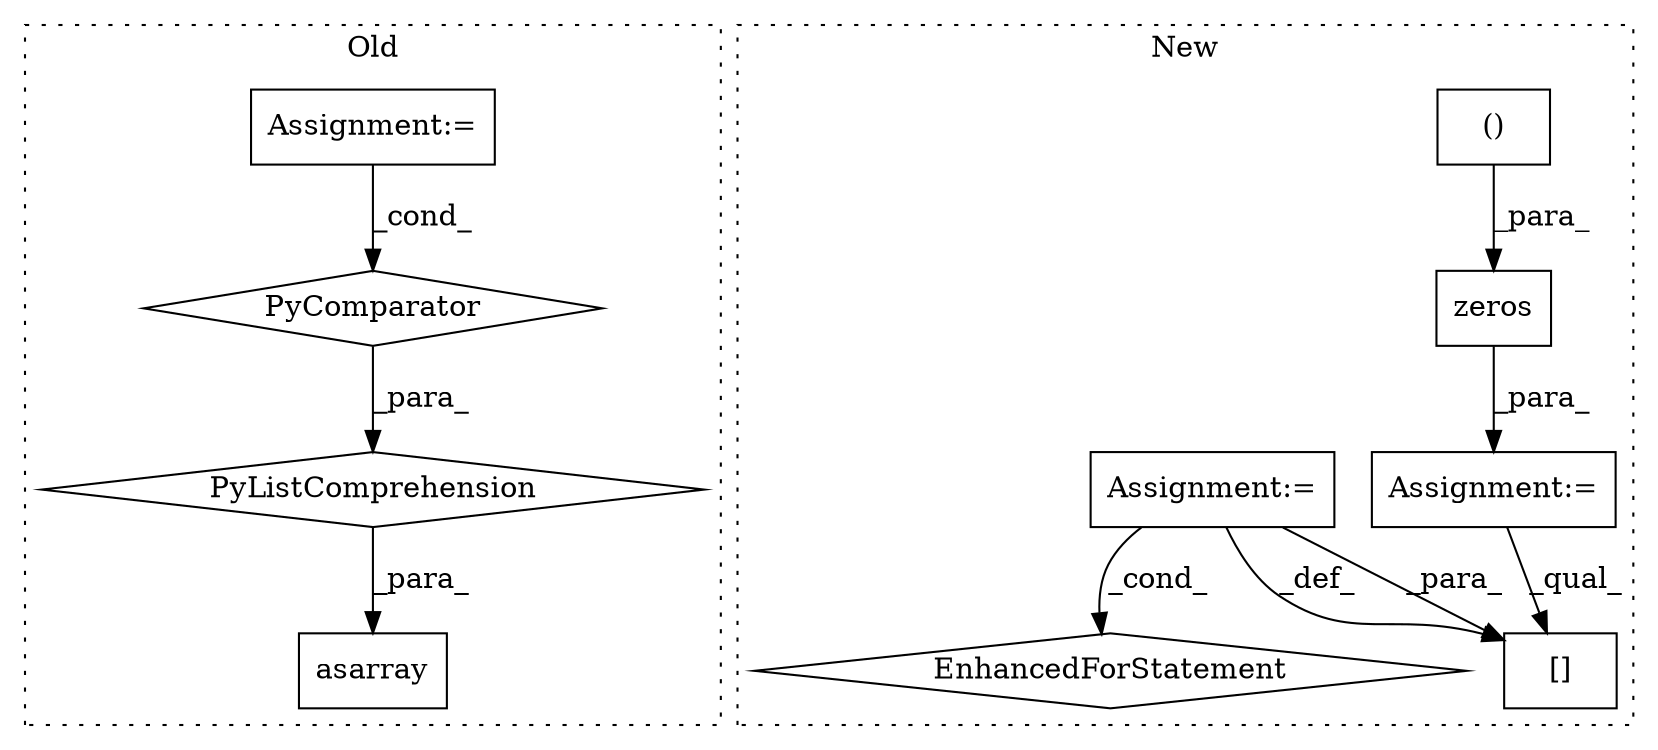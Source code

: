 digraph G {
subgraph cluster0 {
1 [label="asarray" a="32" s="1690,1834" l="19,-5" shape="box"];
6 [label="Assignment:=" a="7" s="970" l="6" shape="box"];
7 [label="PyListComprehension" a="109" s="1093" l="130" shape="diamond"];
8 [label="PyComparator" a="113" s="1192" l="23" shape="diamond"];
label = "Old";
style="dotted";
}
subgraph cluster1 {
2 [label="zeros" a="32" s="1054,1184" l="11,1" shape="box"];
3 [label="()" a="106" s="1065" l="104" shape="box"];
4 [label="[]" a="2" s="1292,1301" l="7,1" shape="box"];
5 [label="Assignment:=" a="7" s="1047" l="1" shape="box"];
9 [label="Assignment:=" a="7" s="1191,1282" l="64,2" shape="box"];
10 [label="EnhancedForStatement" a="70" s="1191,1282" l="64,2" shape="diamond"];
label = "New";
style="dotted";
}
2 -> 5 [label="_para_"];
3 -> 2 [label="_para_"];
5 -> 4 [label="_qual_"];
6 -> 8 [label="_cond_"];
7 -> 1 [label="_para_"];
8 -> 7 [label="_para_"];
9 -> 4 [label="_para_"];
9 -> 4 [label="_def_"];
9 -> 10 [label="_cond_"];
}